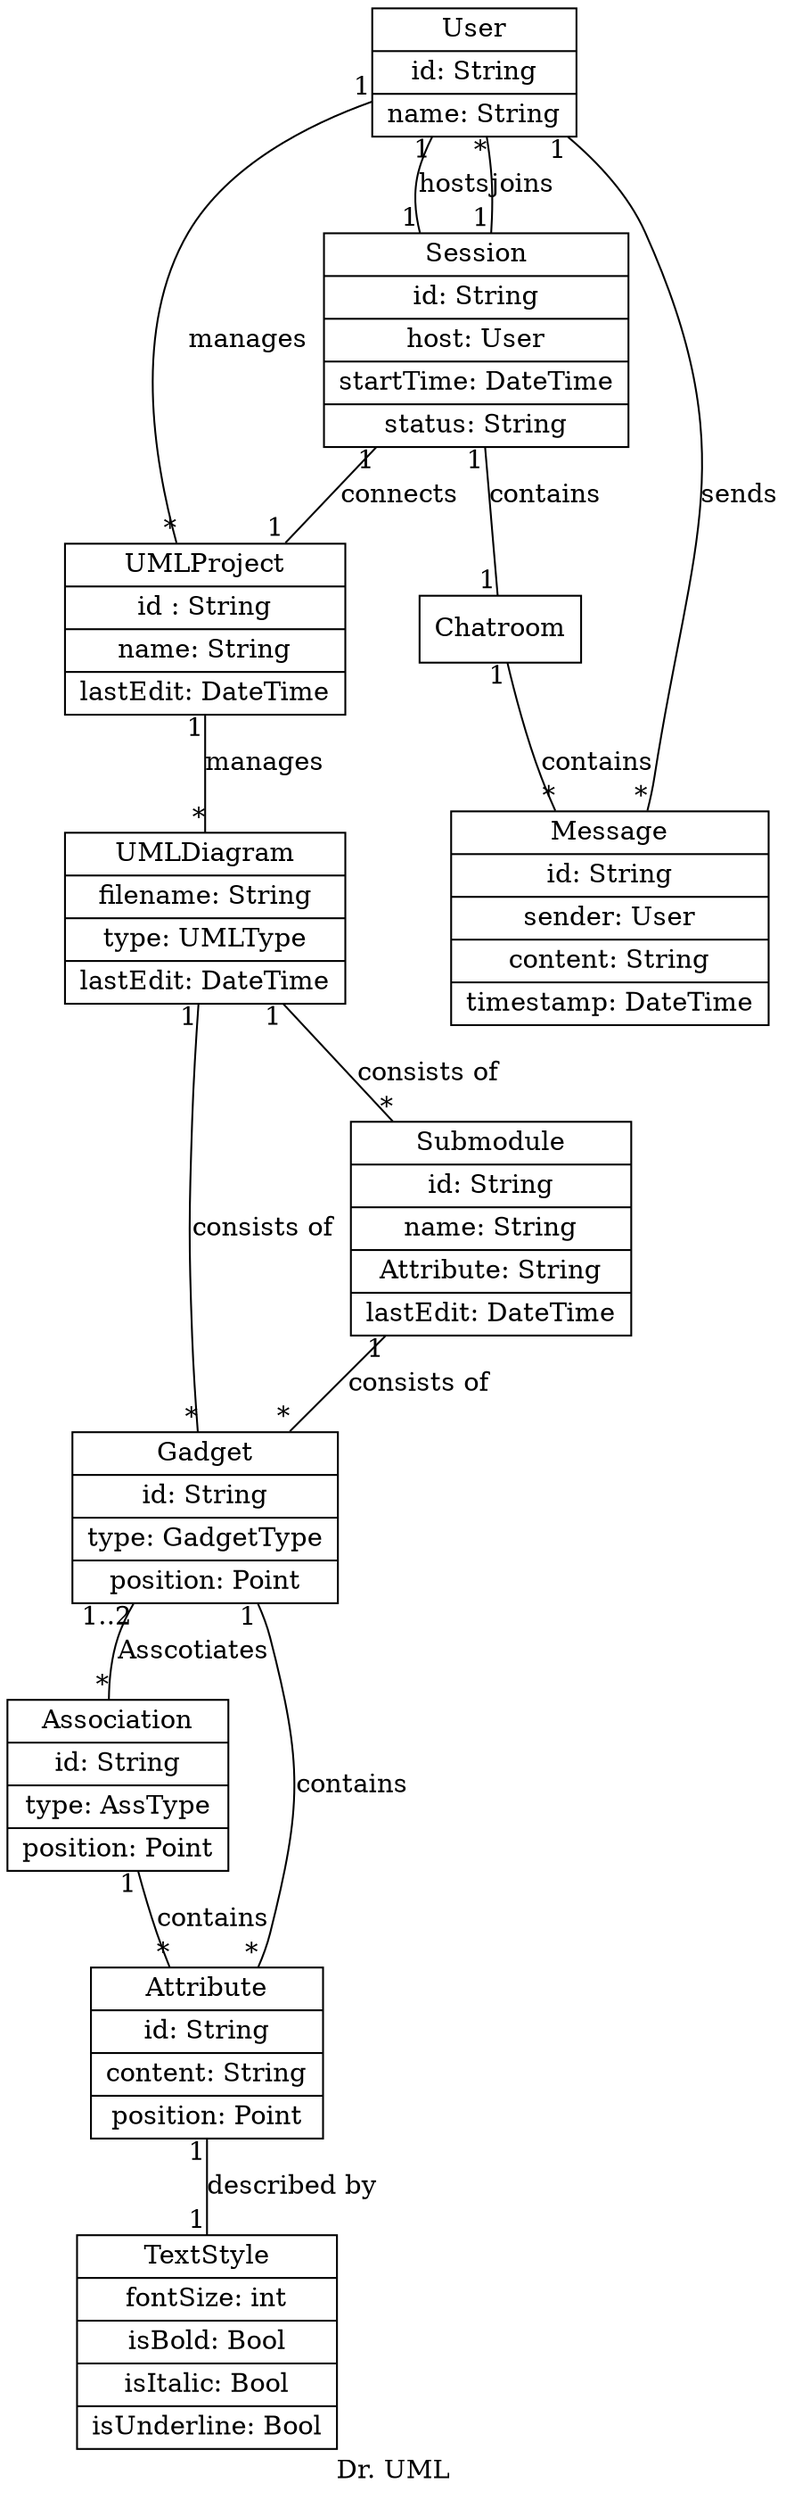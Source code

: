 // organization[
// label="Organization | { url | string } | {id | int} "
// ]
// repository -- user[label=stargazers taillabel=0 headlabel=N]

graph GitHub {
  graph [
  label = "Dr. UML"
    rankdir = "TB"
  ]

  node [
    shape = record
  ]


  User[
    label="{User | id: String | name: String}"
  ]
  UMLProject[
    label="{UMLProject | id : String | name: String| lastEdit: DateTime}"
  ]
  UMLDiagram[
    label="{UMLDiagram | filename: String | type: UMLType| lastEdit: DateTime}"
  ]
  Gadget[
    label="{Gadget | id: String | type: GadgetType | position: Point}"
  ]
  Association [
    label="{Association | id: String | type: AssType | position: Point}"
  ]
  Submodule[
    label="{Submodule | id: String | name: String | Attribute: String | lastEdit: DateTime}"
  ]
  Session[
    label="{Session | id: String | host: User | startTime: DateTime | status: String}"
  ]
  Chatroom[
    label="{Chatroom}"
  ]
  Message[
    label="{Message | id: String | sender: User | content: String | timestamp: DateTime}"
  ]
  Attribute [ 
    label="{Attribute | id: String | content: String | position: Point }"
  ]
  TextStyle [
    label="{TextStyle |  fontSize: int | isBold: Bool | isItalic: Bool | isUnderline: Bool}"
  ]


  User -- UMLProject[
    label = "manages"
    headlabel = "*"
    taillabel = "1"
  ]

  UMLProject -- UMLDiagram[
    label = "manages"
    headlabel = "*"
    taillabel = "1"
  ]

  UMLDiagram -- Gadget[
    label = "consists of"
    headlabel = "*"
    taillabel = "1"
  ]


  Submodule -- Gadget[
    label = "consists of"
    headlabel = "*"
    taillabel = "1"
  ]

  Gadget -- Attribute[
    label = "contains"
    headlabel = "*"
    taillabel = "1"
  ]

  Association -- Attribute[
    label = "contains"
    headlabel = "*"
    taillabel = "1"
  ]

  Gadget -- Association[
    label = "Asscotiates"
    headlabel = "*"
    taillabel = "1..2"
  ]

  UMLDiagram -- Submodule[
    label = "consists of"
    headlabel = "*"
    taillabel = "1"
  ]

  User -- Session [
    label = "hosts"
    headlabel = "1"
    taillabel = "1"
  ]

  User -- Session [
    label = "joins"
    headlabel = "1"
    taillabel = "*"
  ]

  Session -- UMLProject[
    label = "connects"
    headlabel = "1"
    taillabel = "1"
  ]

  Session -- Chatroom[
    label = "contains"
    headlabel = "1"
    taillabel = "1"
  ]


  Chatroom -- Message[
    label = "contains"
    headlabel = "*"
    taillabel = "1"
  ]

  User -- Message[
    label = "sends"
    headlabel = "*"
    taillabel = "1"
  ]
  Attribute -- TextStyle[
    label = "described by"
    headlabel = "1"
    taillabel = "1"
  ]

}


/*
User
UMLProject
UMLDiagram
Gadget
Submodule
Session
Chatroom
Message

Association	Multiplicity	Attribute
User manages UMLProject	1 to *	A user oversees multiple projects.✅
UMLProject contains UMLDiagram	1 to *	A project includes several diagrams.
UMLDiagram consists of Gadget	1 to *	A diagram is built from Gadgets.
Submodule includes Gadget	1 to *	A submodule groups reusable Gadgets.
User participates in Session	* to *	Users collaborate in sessions (with roles).
Session edits UMLProject	1 to 1	A session targets one project.
Session has Chatroom	1 to 1	Each session has one chatroom.
Chatroom contains Message	1 to *	A chatroom stores multiple messages.
User sends Message	1 to *	A user can send many messages.


Class	Attributes
User	userId: String, username: String
UMLProject	projectId: String, name: String, createdDate: DateTime, lastModifiedDate: DateTime, owner: User
UMLDiagram	diagramId: String, name: String, type: String
Gadget	GadgetId: String, type: String, name: String, position: Point
Submodule	submoduleId: String, name: String, Attribute: String, createdDate: DateTime
Session	sessionId: String, project: UMLProject, host: User, startTime: DateTime, endTime: DateTime, status: String
Chatroom	chatroomId: String, session: Session
Message	messageId: String, sender: User, content: String, timestamp: DateTime


